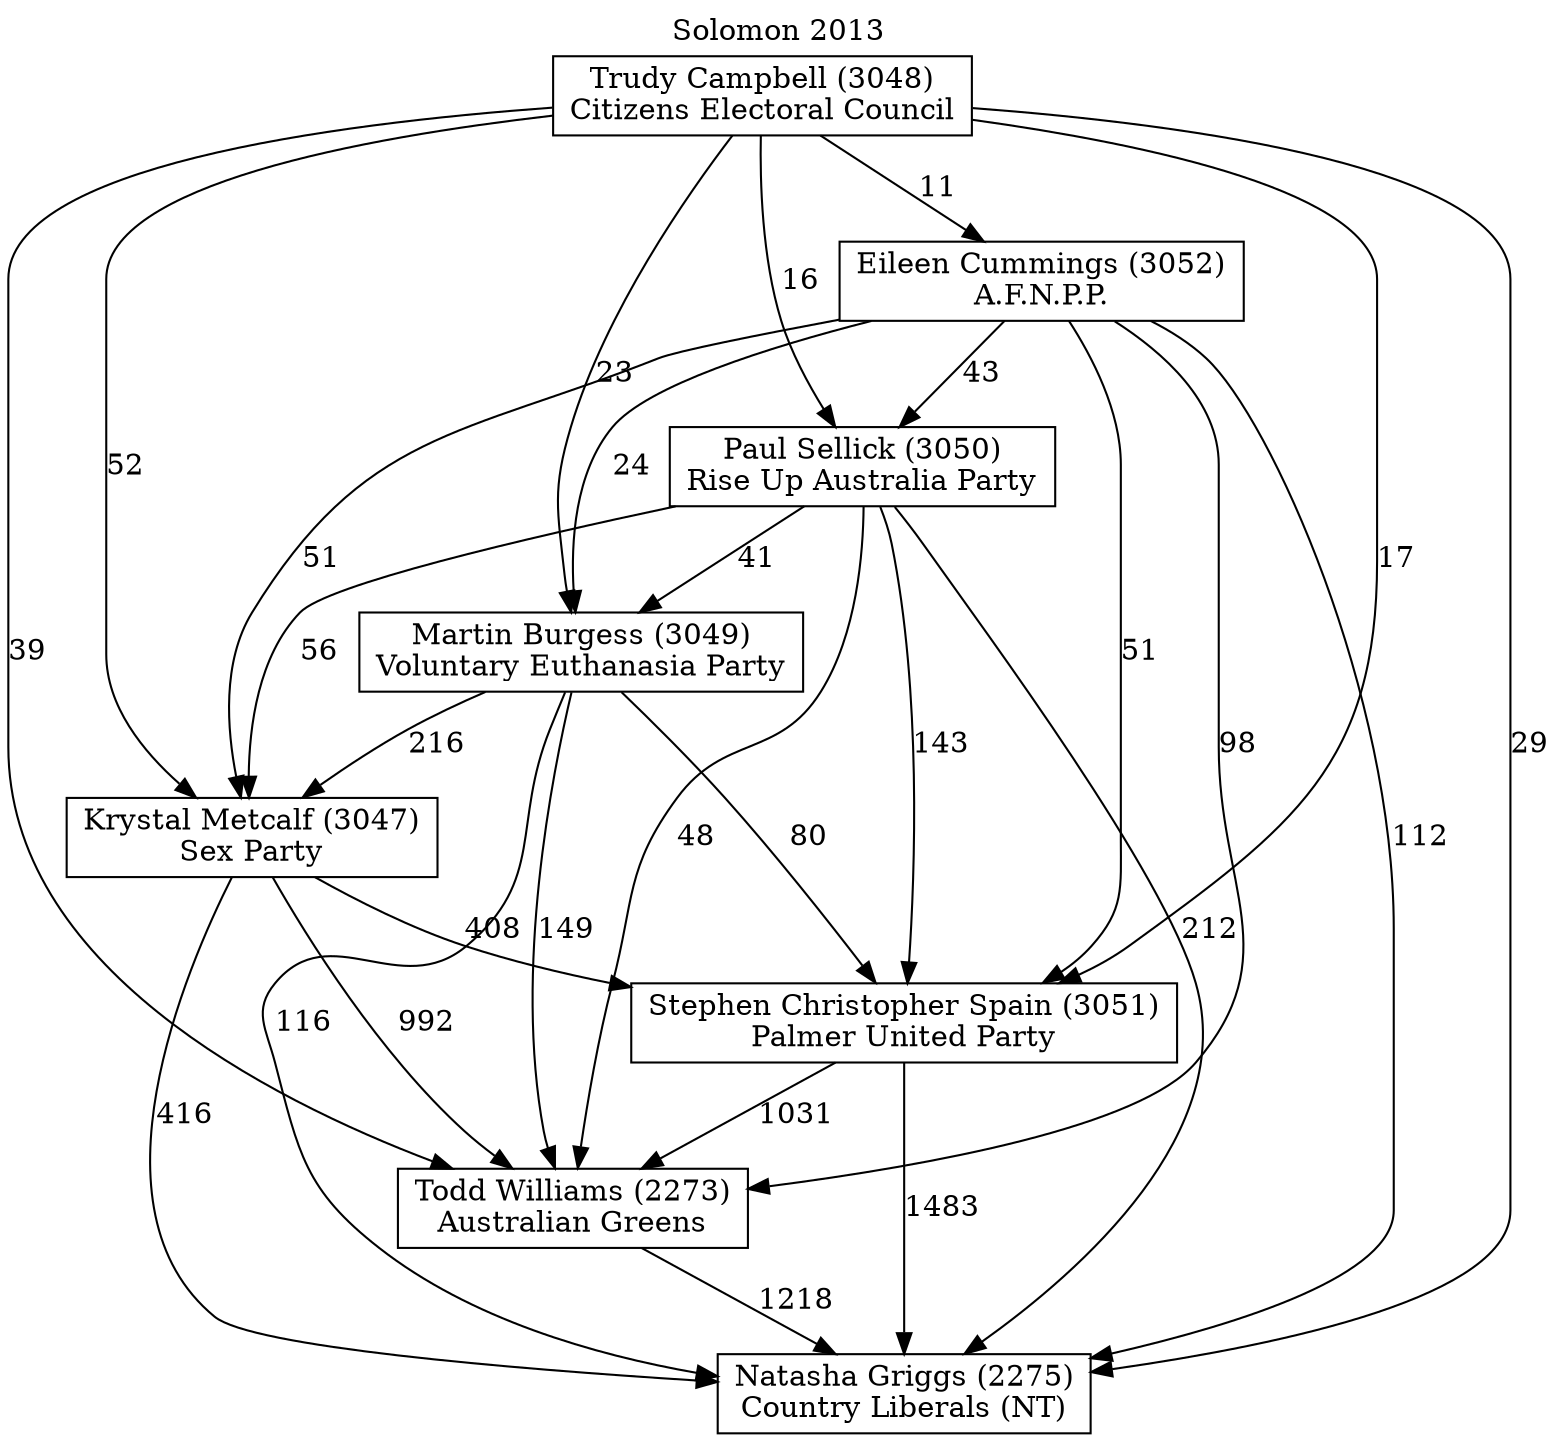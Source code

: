 // House preference flow
digraph "Natasha Griggs (2275)_Solomon_2013" {
	graph [label="Solomon 2013" labelloc=t mclimit=10]
	node [shape=box]
	"Natasha Griggs (2275)" [label="Natasha Griggs (2275)
Country Liberals (NT)"]
	"Todd Williams (2273)" [label="Todd Williams (2273)
Australian Greens"]
	"Stephen Christopher Spain (3051)" [label="Stephen Christopher Spain (3051)
Palmer United Party"]
	"Krystal Metcalf (3047)" [label="Krystal Metcalf (3047)
Sex Party"]
	"Martin Burgess (3049)" [label="Martin Burgess (3049)
Voluntary Euthanasia Party"]
	"Paul Sellick (3050)" [label="Paul Sellick (3050)
Rise Up Australia Party"]
	"Eileen Cummings (3052)" [label="Eileen Cummings (3052)
A.F.N.P.P."]
	"Trudy Campbell (3048)" [label="Trudy Campbell (3048)
Citizens Electoral Council"]
	"Todd Williams (2273)" -> "Natasha Griggs (2275)" [label=1218]
	"Stephen Christopher Spain (3051)" -> "Todd Williams (2273)" [label=1031]
	"Krystal Metcalf (3047)" -> "Stephen Christopher Spain (3051)" [label=408]
	"Martin Burgess (3049)" -> "Krystal Metcalf (3047)" [label=216]
	"Paul Sellick (3050)" -> "Martin Burgess (3049)" [label=41]
	"Eileen Cummings (3052)" -> "Paul Sellick (3050)" [label=43]
	"Trudy Campbell (3048)" -> "Eileen Cummings (3052)" [label=11]
	"Stephen Christopher Spain (3051)" -> "Natasha Griggs (2275)" [label=1483]
	"Krystal Metcalf (3047)" -> "Natasha Griggs (2275)" [label=416]
	"Martin Burgess (3049)" -> "Natasha Griggs (2275)" [label=116]
	"Paul Sellick (3050)" -> "Natasha Griggs (2275)" [label=212]
	"Eileen Cummings (3052)" -> "Natasha Griggs (2275)" [label=112]
	"Trudy Campbell (3048)" -> "Natasha Griggs (2275)" [label=29]
	"Trudy Campbell (3048)" -> "Paul Sellick (3050)" [label=16]
	"Eileen Cummings (3052)" -> "Martin Burgess (3049)" [label=24]
	"Trudy Campbell (3048)" -> "Martin Burgess (3049)" [label=23]
	"Paul Sellick (3050)" -> "Krystal Metcalf (3047)" [label=56]
	"Eileen Cummings (3052)" -> "Krystal Metcalf (3047)" [label=51]
	"Trudy Campbell (3048)" -> "Krystal Metcalf (3047)" [label=52]
	"Martin Burgess (3049)" -> "Stephen Christopher Spain (3051)" [label=80]
	"Paul Sellick (3050)" -> "Stephen Christopher Spain (3051)" [label=143]
	"Eileen Cummings (3052)" -> "Stephen Christopher Spain (3051)" [label=51]
	"Trudy Campbell (3048)" -> "Stephen Christopher Spain (3051)" [label=17]
	"Krystal Metcalf (3047)" -> "Todd Williams (2273)" [label=992]
	"Martin Burgess (3049)" -> "Todd Williams (2273)" [label=149]
	"Paul Sellick (3050)" -> "Todd Williams (2273)" [label=48]
	"Eileen Cummings (3052)" -> "Todd Williams (2273)" [label=98]
	"Trudy Campbell (3048)" -> "Todd Williams (2273)" [label=39]
}
